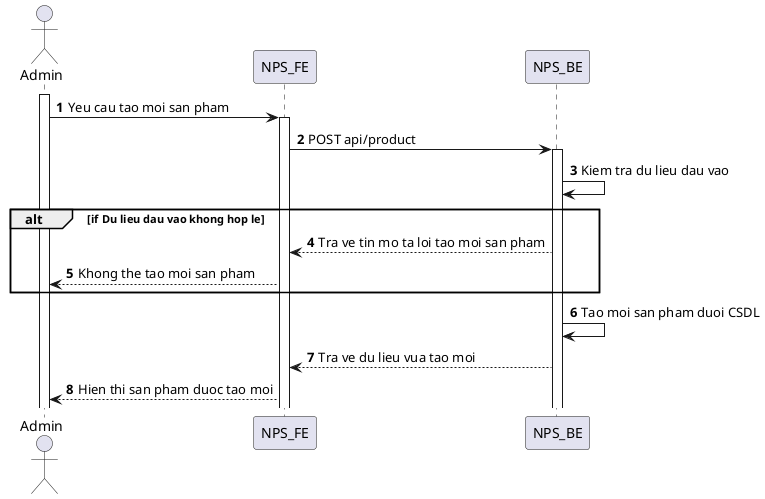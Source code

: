 @startuml
autonumber
actor Admin

activate Admin

Admin -> NPS_FE: Yeu cau tao moi san pham
activate NPS_FE

NPS_FE -> NPS_BE: POST api/product
activate NPS_BE

NPS_BE -> NPS_BE: Kiem tra du lieu dau vao

alt if Du lieu dau vao khong hop le
NPS_BE --> NPS_FE: Tra ve tin mo ta loi tao moi san pham
NPS_FE --> Admin: Khong the tao moi san pham
end

NPS_BE->NPS_BE: Tao moi san pham duoi CSDL
NPS_BE --> NPS_FE: Tra ve du lieu vua tao moi
NPS_FE --> Admin: Hien thi san pham duoc tao moi

@enduml